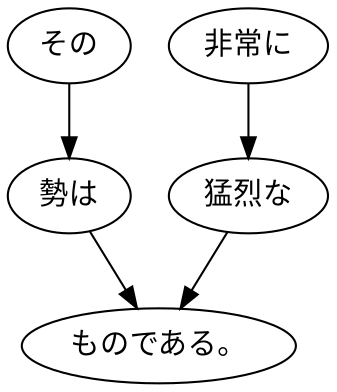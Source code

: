 digraph graph5055 {
	node0 [label="その"];
	node1 [label="勢は"];
	node2 [label="非常に"];
	node3 [label="猛烈な"];
	node4 [label="ものである。"];
	node0 -> node1;
	node1 -> node4;
	node2 -> node3;
	node3 -> node4;
}
